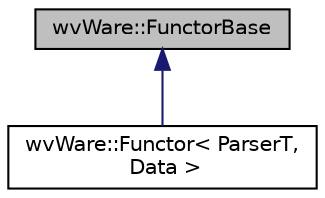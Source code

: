 digraph "wvWare::FunctorBase"
{
  edge [fontname="Helvetica",fontsize="10",labelfontname="Helvetica",labelfontsize="10"];
  node [fontname="Helvetica",fontsize="10",shape=record];
  Node0 [label="wvWare::FunctorBase",height=0.2,width=0.4,color="black", fillcolor="grey75", style="filled", fontcolor="black"];
  Node0 -> Node1 [dir="back",color="midnightblue",fontsize="10",style="solid",fontname="Helvetica"];
  Node1 [label="wvWare::Functor\< ParserT,\l Data \>",height=0.2,width=0.4,color="black", fillcolor="white", style="filled",URL="$classwv_ware_1_1_functor.html"];
}
